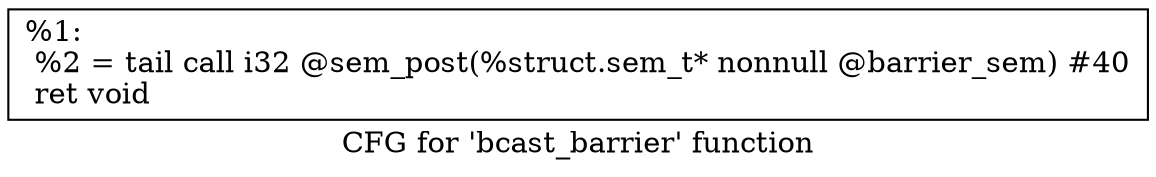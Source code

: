 digraph "CFG for 'bcast_barrier' function" {
	label="CFG for 'bcast_barrier' function";

	Node0x1d5f9a0 [shape=record,label="{%1:\l  %2 = tail call i32 @sem_post(%struct.sem_t* nonnull @barrier_sem) #40\l  ret void\l}"];
}
